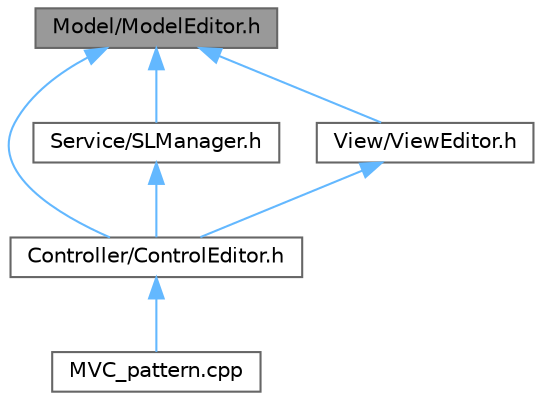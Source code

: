 digraph "Model/ModelEditor.h"
{
 // LATEX_PDF_SIZE
  bgcolor="transparent";
  edge [fontname=Helvetica,fontsize=10,labelfontname=Helvetica,labelfontsize=10];
  node [fontname=Helvetica,fontsize=10,shape=box,height=0.2,width=0.4];
  Node1 [id="Node000001",label="Model/ModelEditor.h",height=0.2,width=0.4,color="gray40", fillcolor="grey60", style="filled", fontcolor="black",tooltip="header file ModelEditor.h"];
  Node1 -> Node2 [id="edge1_Node000001_Node000002",dir="back",color="steelblue1",style="solid",tooltip=" "];
  Node2 [id="Node000002",label="Controller/ControlEditor.h",height=0.2,width=0.4,color="grey40", fillcolor="white", style="filled",URL="$_control_editor_8h.html",tooltip="header file ControlEditor.h"];
  Node2 -> Node3 [id="edge2_Node000002_Node000003",dir="back",color="steelblue1",style="solid",tooltip=" "];
  Node3 [id="Node000003",label="MVC_pattern.cpp",height=0.2,width=0.4,color="grey40", fillcolor="white", style="filled",URL="$_m_v_c__pattern_8cpp.html",tooltip="файл MVC_pattern.cpp"];
  Node1 -> Node4 [id="edge3_Node000001_Node000004",dir="back",color="steelblue1",style="solid",tooltip=" "];
  Node4 [id="Node000004",label="Service/SLManager.h",height=0.2,width=0.4,color="grey40", fillcolor="white", style="filled",URL="$_s_l_manager_8h.html",tooltip="header file SLManager.h"];
  Node4 -> Node2 [id="edge4_Node000004_Node000002",dir="back",color="steelblue1",style="solid",tooltip=" "];
  Node1 -> Node5 [id="edge5_Node000001_Node000005",dir="back",color="steelblue1",style="solid",tooltip=" "];
  Node5 [id="Node000005",label="View/ViewEditor.h",height=0.2,width=0.4,color="grey40", fillcolor="white", style="filled",URL="$_view_editor_8h.html",tooltip="header file ViewEditor.h"];
  Node5 -> Node2 [id="edge6_Node000005_Node000002",dir="back",color="steelblue1",style="solid",tooltip=" "];
}
